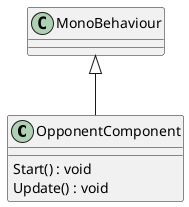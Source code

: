 @startuml
class OpponentComponent {
    Start() : void
    Update() : void
}
MonoBehaviour <|-- OpponentComponent
@enduml
